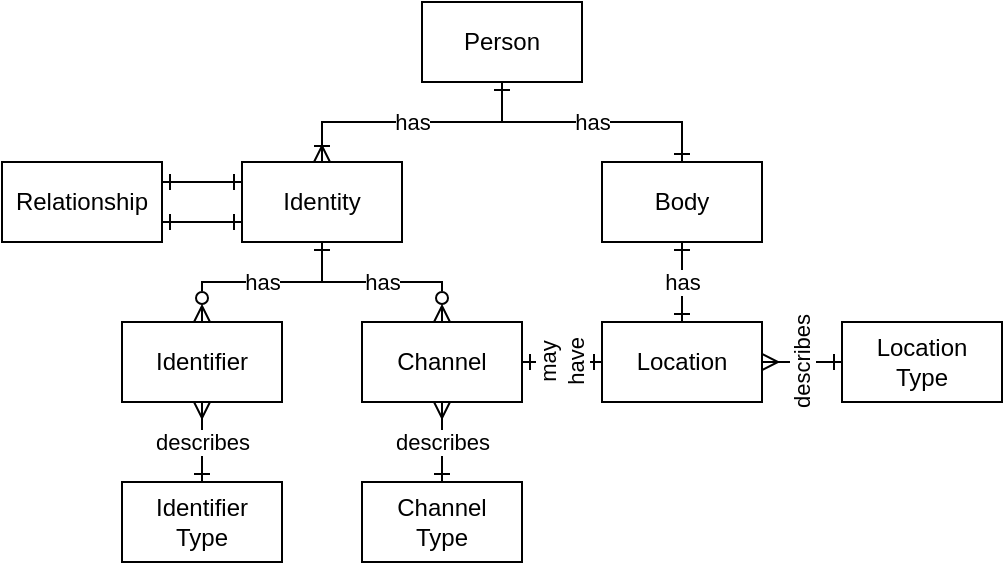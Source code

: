 <mxfile version="20.8.16" type="device" pages="5"><diagram name="Page-1" id="XCMbEUm_pJ1rbKt7KmCl"><mxGraphModel dx="989" dy="589" grid="1" gridSize="10" guides="1" tooltips="1" connect="1" arrows="1" fold="1" page="1" pageScale="1" pageWidth="850" pageHeight="1100" math="0" shadow="0"><root><mxCell id="0"/><mxCell id="1" parent="0"/><mxCell id="03L_p9KHlT7QKozFueEY-3" value="has" style="edgeStyle=orthogonalEdgeStyle;rounded=0;orthogonalLoop=1;jettySize=auto;html=1;entryX=0.5;entryY=0;entryDx=0;entryDy=0;endArrow=ERoneToMany;endFill=0;startArrow=ERone;startFill=0;exitX=0.5;exitY=1;exitDx=0;exitDy=0;" edge="1" parent="1" source="03L_p9KHlT7QKozFueEY-1" target="03L_p9KHlT7QKozFueEY-2"><mxGeometry relative="1" as="geometry"/></mxCell><mxCell id="03L_p9KHlT7QKozFueEY-10" value="has" style="edgeStyle=orthogonalEdgeStyle;rounded=0;orthogonalLoop=1;jettySize=auto;html=1;entryX=0.5;entryY=0;entryDx=0;entryDy=0;endArrow=ERone;endFill=0;startArrow=ERone;startFill=0;exitX=0.5;exitY=1;exitDx=0;exitDy=0;" edge="1" parent="1" source="03L_p9KHlT7QKozFueEY-1" target="03L_p9KHlT7QKozFueEY-5"><mxGeometry relative="1" as="geometry"/></mxCell><mxCell id="03L_p9KHlT7QKozFueEY-1" value="Person" style="rounded=0;whiteSpace=wrap;html=1;" vertex="1" parent="1"><mxGeometry x="290" y="160" width="80" height="40" as="geometry"/></mxCell><mxCell id="03L_p9KHlT7QKozFueEY-7" value="has" style="edgeStyle=orthogonalEdgeStyle;rounded=0;orthogonalLoop=1;jettySize=auto;html=1;exitX=0.5;exitY=1;exitDx=0;exitDy=0;endArrow=ERzeroToMany;endFill=0;startArrow=ERone;startFill=0;" edge="1" parent="1" source="03L_p9KHlT7QKozFueEY-2" target="03L_p9KHlT7QKozFueEY-6"><mxGeometry relative="1" as="geometry"/></mxCell><mxCell id="03L_p9KHlT7QKozFueEY-12" value="has" style="edgeStyle=orthogonalEdgeStyle;rounded=0;orthogonalLoop=1;jettySize=auto;html=1;entryX=0.5;entryY=0;entryDx=0;entryDy=0;endArrow=ERzeroToMany;endFill=0;startArrow=ERone;startFill=0;" edge="1" parent="1" source="03L_p9KHlT7QKozFueEY-2" target="03L_p9KHlT7QKozFueEY-11"><mxGeometry relative="1" as="geometry"/></mxCell><mxCell id="03L_p9KHlT7QKozFueEY-21" style="edgeStyle=orthogonalEdgeStyle;rounded=0;orthogonalLoop=1;jettySize=auto;html=1;startArrow=ERone;startFill=0;endArrow=ERone;endFill=0;exitX=0;exitY=0.75;exitDx=0;exitDy=0;entryX=1;entryY=0.75;entryDx=0;entryDy=0;" edge="1" parent="1" source="03L_p9KHlT7QKozFueEY-2" target="03L_p9KHlT7QKozFueEY-20"><mxGeometry relative="1" as="geometry"/></mxCell><mxCell id="03L_p9KHlT7QKozFueEY-2" value="Identity" style="rounded=0;whiteSpace=wrap;html=1;" vertex="1" parent="1"><mxGeometry x="200" y="240" width="80" height="40" as="geometry"/></mxCell><mxCell id="03L_p9KHlT7QKozFueEY-16" value="has" style="edgeStyle=orthogonalEdgeStyle;rounded=0;orthogonalLoop=1;jettySize=auto;html=1;exitX=0.5;exitY=1;exitDx=0;exitDy=0;entryX=0.5;entryY=0;entryDx=0;entryDy=0;endArrow=ERone;endFill=0;startArrow=ERone;startFill=0;" edge="1" parent="1" source="03L_p9KHlT7QKozFueEY-5" target="03L_p9KHlT7QKozFueEY-15"><mxGeometry relative="1" as="geometry"/></mxCell><mxCell id="03L_p9KHlT7QKozFueEY-5" value="Body" style="rounded=0;whiteSpace=wrap;html=1;" vertex="1" parent="1"><mxGeometry x="380" y="240" width="80" height="40" as="geometry"/></mxCell><mxCell id="03L_p9KHlT7QKozFueEY-6" value="Identifier" style="rounded=0;whiteSpace=wrap;html=1;" vertex="1" parent="1"><mxGeometry x="140" y="320" width="80" height="40" as="geometry"/></mxCell><mxCell id="03L_p9KHlT7QKozFueEY-9" value="describes" style="edgeStyle=orthogonalEdgeStyle;rounded=0;orthogonalLoop=1;jettySize=auto;html=1;entryX=0.5;entryY=1;entryDx=0;entryDy=0;endArrow=ERmany;endFill=0;startArrow=ERone;startFill=0;" edge="1" parent="1" source="03L_p9KHlT7QKozFueEY-8" target="03L_p9KHlT7QKozFueEY-6"><mxGeometry relative="1" as="geometry"><mxPoint as="offset"/></mxGeometry></mxCell><mxCell id="03L_p9KHlT7QKozFueEY-8" value="Identifier&lt;br&gt;Type" style="rounded=0;whiteSpace=wrap;html=1;" vertex="1" parent="1"><mxGeometry x="140" y="400" width="80" height="40" as="geometry"/></mxCell><mxCell id="03L_p9KHlT7QKozFueEY-11" value="Channel" style="rounded=0;whiteSpace=wrap;html=1;" vertex="1" parent="1"><mxGeometry x="260" y="320" width="80" height="40" as="geometry"/></mxCell><mxCell id="03L_p9KHlT7QKozFueEY-14" value="describes" style="edgeStyle=orthogonalEdgeStyle;rounded=0;orthogonalLoop=1;jettySize=auto;html=1;entryX=0.5;entryY=1;entryDx=0;entryDy=0;endArrow=ERmany;endFill=0;startArrow=ERone;startFill=0;" edge="1" parent="1" source="03L_p9KHlT7QKozFueEY-13" target="03L_p9KHlT7QKozFueEY-11"><mxGeometry relative="1" as="geometry"/></mxCell><mxCell id="03L_p9KHlT7QKozFueEY-13" value="Channel&lt;br&gt;Type" style="rounded=0;whiteSpace=wrap;html=1;" vertex="1" parent="1"><mxGeometry x="260" y="400" width="80" height="40" as="geometry"/></mxCell><mxCell id="03L_p9KHlT7QKozFueEY-17" value="may&lt;br&gt;have" style="edgeStyle=orthogonalEdgeStyle;rounded=0;orthogonalLoop=1;jettySize=auto;html=1;entryX=1;entryY=0.5;entryDx=0;entryDy=0;startArrow=ERone;startFill=0;endArrow=ERzeroToOne;endFill=0;horizontal=0;" edge="1" parent="1" source="03L_p9KHlT7QKozFueEY-15" target="03L_p9KHlT7QKozFueEY-11"><mxGeometry relative="1" as="geometry"/></mxCell><mxCell id="03L_p9KHlT7QKozFueEY-15" value="Location" style="rounded=0;whiteSpace=wrap;html=1;" vertex="1" parent="1"><mxGeometry x="380" y="320" width="80" height="40" as="geometry"/></mxCell><mxCell id="03L_p9KHlT7QKozFueEY-19" value="describes" style="edgeStyle=orthogonalEdgeStyle;rounded=0;orthogonalLoop=1;jettySize=auto;html=1;entryX=1;entryY=0.5;entryDx=0;entryDy=0;startArrow=ERone;startFill=0;endArrow=ERmany;endFill=0;horizontal=0;" edge="1" parent="1" source="03L_p9KHlT7QKozFueEY-18" target="03L_p9KHlT7QKozFueEY-15"><mxGeometry relative="1" as="geometry"/></mxCell><mxCell id="03L_p9KHlT7QKozFueEY-18" value="Location&lt;br&gt;Type" style="rounded=0;whiteSpace=wrap;html=1;" vertex="1" parent="1"><mxGeometry x="500" y="320" width="80" height="40" as="geometry"/></mxCell><mxCell id="03L_p9KHlT7QKozFueEY-22" style="edgeStyle=orthogonalEdgeStyle;rounded=0;orthogonalLoop=1;jettySize=auto;html=1;entryX=0;entryY=0.25;entryDx=0;entryDy=0;startArrow=ERone;startFill=0;endArrow=ERone;endFill=0;exitX=1;exitY=0.25;exitDx=0;exitDy=0;" edge="1" parent="1" source="03L_p9KHlT7QKozFueEY-20" target="03L_p9KHlT7QKozFueEY-2"><mxGeometry relative="1" as="geometry"/></mxCell><mxCell id="03L_p9KHlT7QKozFueEY-20" value="Relationship" style="rounded=0;whiteSpace=wrap;html=1;" vertex="1" parent="1"><mxGeometry x="80" y="240" width="80" height="40" as="geometry"/></mxCell></root></mxGraphModel></diagram><diagram id="prMwM1X04fC-lK1uAh0C" name="Page-2"><mxGraphModel dx="989" dy="589" grid="1" gridSize="10" guides="1" tooltips="1" connect="1" arrows="1" fold="1" page="1" pageScale="1" pageWidth="850" pageHeight="1100" math="0" shadow="0"><root><mxCell id="0"/><mxCell id="1" parent="0"/><mxCell id="7rQ_LcBG0LIeyrVJ90EX-1" value="to" style="edgeStyle=orthogonalEdgeStyle;rounded=0;orthogonalLoop=1;jettySize=auto;html=1;startArrow=ERone;startFill=0;endArrow=ERone;endFill=0;exitX=0.75;exitY=1;exitDx=0;exitDy=0;entryX=0.75;entryY=0;entryDx=0;entryDy=0;" edge="1" parent="1" source="7rQ_LcBG0LIeyrVJ90EX-2" target="7rQ_LcBG0LIeyrVJ90EX-4"><mxGeometry relative="1" as="geometry"/></mxCell><mxCell id="7rQ_LcBG0LIeyrVJ90EX-10" value="has" style="rounded=0;orthogonalLoop=1;jettySize=auto;html=1;entryX=1;entryY=0.5;entryDx=0;entryDy=0;startArrow=ERone;startFill=0;endArrow=ERoneToMany;endFill=0;exitX=0;exitY=0.5;exitDx=0;exitDy=0;" edge="1" parent="1" source="7rQ_LcBG0LIeyrVJ90EX-5" target="7rQ_LcBG0LIeyrVJ90EX-2"><mxGeometry relative="1" as="geometry"><mxPoint x="380" y="220" as="sourcePoint"/></mxGeometry></mxCell><mxCell id="7rQ_LcBG0LIeyrVJ90EX-22" value="for an" style="rounded=0;orthogonalLoop=1;jettySize=auto;html=1;entryX=0.5;entryY=1;entryDx=0;entryDy=0;startArrow=ERone;startFill=0;endArrow=ERmandOne;endFill=0;exitX=0.5;exitY=0;exitDx=0;exitDy=0;" edge="1" parent="1" source="7rQ_LcBG0LIeyrVJ90EX-18" target="7rQ_LcBG0LIeyrVJ90EX-20"><mxGeometry relative="1" as="geometry"><mxPoint x="200" y="300" as="sourcePoint"/></mxGeometry></mxCell><mxCell id="7rQ_LcBG0LIeyrVJ90EX-23" value="from" style="rounded=0;orthogonalLoop=1;jettySize=auto;html=1;exitX=0;exitY=0.75;exitDx=0;exitDy=0;entryX=1;entryY=0.75;entryDx=0;entryDy=0;startArrow=ERone;startFill=0;endArrow=ERoneToMany;endFill=0;" edge="1" parent="1" source="7rQ_LcBG0LIeyrVJ90EX-2" target="7rQ_LcBG0LIeyrVJ90EX-20"><mxGeometry relative="1" as="geometry"/></mxCell><mxCell id="7rQ_LcBG0LIeyrVJ90EX-43" style="edgeStyle=none;rounded=0;orthogonalLoop=1;jettySize=auto;html=1;entryX=0.5;entryY=1;entryDx=0;entryDy=0;labelBackgroundColor=none;startArrow=none;startFill=0;endArrow=ERoneToMany;endFill=0;" edge="1" parent="1" source="7rQ_LcBG0LIeyrVJ90EX-2" target="7rQ_LcBG0LIeyrVJ90EX-42"><mxGeometry relative="1" as="geometry"/></mxCell><mxCell id="7rQ_LcBG0LIeyrVJ90EX-2" value="Identity" style="rounded=0;whiteSpace=wrap;html=1;" vertex="1" parent="1"><mxGeometry x="320" y="240" width="80" height="40" as="geometry"/></mxCell><mxCell id="7rQ_LcBG0LIeyrVJ90EX-3" value="from" style="edgeStyle=orthogonalEdgeStyle;rounded=0;orthogonalLoop=1;jettySize=auto;html=1;entryX=0.25;entryY=1;entryDx=0;entryDy=0;startArrow=ERone;startFill=0;endArrow=ERone;endFill=0;exitX=0.25;exitY=0;exitDx=0;exitDy=0;" edge="1" parent="1" source="7rQ_LcBG0LIeyrVJ90EX-4" target="7rQ_LcBG0LIeyrVJ90EX-2"><mxGeometry relative="1" as="geometry"/></mxCell><mxCell id="7rQ_LcBG0LIeyrVJ90EX-31" value="&lt;p style=&quot;line-height: 80%;&quot;&gt;within&lt;br&gt;contact of&lt;/p&gt;" style="edgeStyle=none;rounded=0;orthogonalLoop=1;jettySize=auto;html=1;entryX=0;entryY=0.5;entryDx=0;entryDy=0;startArrow=ERone;startFill=0;endArrow=ERone;endFill=0;horizontal=0;labelBackgroundColor=none;" edge="1" parent="1" source="7rQ_LcBG0LIeyrVJ90EX-4" target="7rQ_LcBG0LIeyrVJ90EX-6"><mxGeometry relative="1" as="geometry"/></mxCell><mxCell id="7rQ_LcBG0LIeyrVJ90EX-4" value="Relationship" style="rounded=0;whiteSpace=wrap;html=1;" vertex="1" parent="1"><mxGeometry x="320" y="320" width="80" height="40" as="geometry"/></mxCell><mxCell id="7rQ_LcBG0LIeyrVJ90EX-11" value="within" style="edgeStyle=orthogonalEdgeStyle;rounded=0;orthogonalLoop=1;jettySize=auto;html=1;entryX=0.5;entryY=0;entryDx=0;entryDy=0;startArrow=ERone;startFill=0;endArrow=ERoneToMany;endFill=0;" edge="1" parent="1" source="7rQ_LcBG0LIeyrVJ90EX-5" target="7rQ_LcBG0LIeyrVJ90EX-6"><mxGeometry relative="1" as="geometry"/></mxCell><mxCell id="7rQ_LcBG0LIeyrVJ90EX-5" value="Role" style="rounded=0;whiteSpace=wrap;html=1;" vertex="1" parent="1"><mxGeometry x="440" y="240" width="80" height="40" as="geometry"/></mxCell><mxCell id="7rQ_LcBG0LIeyrVJ90EX-30" value="nestable" style="edgeStyle=none;rounded=0;orthogonalLoop=1;jettySize=auto;html=1;startArrow=ERone;startFill=0;endArrow=ERzeroToMany;endFill=0;exitX=1;exitY=0.25;exitDx=0;exitDy=0;entryX=0.75;entryY=0;entryDx=0;entryDy=0;" edge="1" parent="1" source="7rQ_LcBG0LIeyrVJ90EX-6" target="7rQ_LcBG0LIeyrVJ90EX-6"><mxGeometry relative="1" as="geometry"><mxPoint x="580" y="340" as="targetPoint"/><Array as="points"><mxPoint x="540" y="330"/><mxPoint x="540" y="300"/><mxPoint x="500" y="300"/></Array></mxGeometry></mxCell><mxCell id="7rQ_LcBG0LIeyrVJ90EX-40" style="edgeStyle=none;rounded=0;orthogonalLoop=1;jettySize=auto;html=1;entryX=0.5;entryY=0;entryDx=0;entryDy=0;labelBackgroundColor=none;startArrow=ERmandOne;startFill=0;endArrow=ERoneToMany;endFill=0;" edge="1" parent="1" source="7rQ_LcBG0LIeyrVJ90EX-6" target="7rQ_LcBG0LIeyrVJ90EX-39"><mxGeometry relative="1" as="geometry"/></mxCell><mxCell id="7rQ_LcBG0LIeyrVJ90EX-6" value="Group" style="rounded=0;whiteSpace=wrap;html=1;" vertex="1" parent="1"><mxGeometry x="440" y="320" width="80" height="40" as="geometry"/></mxCell><mxCell id="7rQ_LcBG0LIeyrVJ90EX-15" style="edgeStyle=orthogonalEdgeStyle;rounded=0;orthogonalLoop=1;jettySize=auto;html=1;entryX=0.75;entryY=0;entryDx=0;entryDy=0;startArrow=ERone;startFill=0;endArrow=ERoneToMany;endFill=0;exitX=0.5;exitY=1;exitDx=0;exitDy=0;" edge="1" parent="1" source="7rQ_LcBG0LIeyrVJ90EX-7" target="7rQ_LcBG0LIeyrVJ90EX-16"><mxGeometry relative="1" as="geometry"/></mxCell><mxCell id="7rQ_LcBG0LIeyrVJ90EX-7" value="Responsibilities" style="rounded=0;whiteSpace=wrap;html=1;" vertex="1" parent="1"><mxGeometry x="440" width="80" height="40" as="geometry"/></mxCell><mxCell id="7rQ_LcBG0LIeyrVJ90EX-14" style="edgeStyle=orthogonalEdgeStyle;rounded=0;orthogonalLoop=1;jettySize=auto;html=1;exitX=0.5;exitY=1;exitDx=0;exitDy=0;entryX=0.25;entryY=0;entryDx=0;entryDy=0;startArrow=ERone;startFill=0;endArrow=ERoneToMany;endFill=0;" edge="1" parent="1" source="7rQ_LcBG0LIeyrVJ90EX-8" target="7rQ_LcBG0LIeyrVJ90EX-16"><mxGeometry relative="1" as="geometry"/></mxCell><mxCell id="7rQ_LcBG0LIeyrVJ90EX-8" value="Permissions" style="rounded=0;whiteSpace=wrap;html=1;" vertex="1" parent="1"><mxGeometry x="200" width="80" height="40" as="geometry"/></mxCell><mxCell id="7rQ_LcBG0LIeyrVJ90EX-17" value="of type" style="edgeStyle=orthogonalEdgeStyle;rounded=0;orthogonalLoop=1;jettySize=auto;html=1;entryX=0.5;entryY=0;entryDx=0;entryDy=0;startArrow=ERone;startFill=0;endArrow=ERoneToMany;endFill=0;exitX=1;exitY=0.5;exitDx=0;exitDy=0;" edge="1" parent="1" source="7rQ_LcBG0LIeyrVJ90EX-16" target="7rQ_LcBG0LIeyrVJ90EX-5"><mxGeometry x="-0.636" relative="1" as="geometry"><mxPoint as="offset"/></mxGeometry></mxCell><mxCell id="7rQ_LcBG0LIeyrVJ90EX-16" value="Role&lt;br&gt;Type" style="rounded=0;whiteSpace=wrap;html=1;" vertex="1" parent="1"><mxGeometry x="320" y="80" width="80" height="40" as="geometry"/></mxCell><mxCell id="7rQ_LcBG0LIeyrVJ90EX-18" value="Application" style="rounded=0;whiteSpace=wrap;html=1;" vertex="1" parent="1"><mxGeometry x="200" y="320" width="80" height="40" as="geometry"/></mxCell><mxCell id="7rQ_LcBG0LIeyrVJ90EX-24" value="to" style="rounded=0;orthogonalLoop=1;jettySize=auto;html=1;exitX=1;exitY=0.25;exitDx=0;exitDy=0;entryX=0;entryY=0.25;entryDx=0;entryDy=0;startArrow=ERone;startFill=0;endArrow=ERoneToMany;endFill=0;" edge="1" parent="1" source="7rQ_LcBG0LIeyrVJ90EX-20" target="7rQ_LcBG0LIeyrVJ90EX-2"><mxGeometry x="-0.006" relative="1" as="geometry"><mxPoint as="offset"/></mxGeometry></mxCell><mxCell id="7rQ_LcBG0LIeyrVJ90EX-26" value="for a" style="edgeStyle=none;rounded=0;orthogonalLoop=1;jettySize=auto;html=1;entryX=0;entryY=0.5;entryDx=0;entryDy=0;startArrow=ERone;startFill=0;endArrow=ERoneToMany;endFill=0;exitX=0.5;exitY=0;exitDx=0;exitDy=0;horizontal=0;" edge="1" parent="1" source="7rQ_LcBG0LIeyrVJ90EX-20" target="7rQ_LcBG0LIeyrVJ90EX-16"><mxGeometry x="0.143" relative="1" as="geometry"><Array as="points"><mxPoint x="240" y="100"/></Array><mxPoint as="offset"/></mxGeometry></mxCell><mxCell id="7rQ_LcBG0LIeyrVJ90EX-20" value="Invitation" style="rounded=0;whiteSpace=wrap;html=1;" vertex="1" parent="1"><mxGeometry x="200" y="240" width="80" height="40" as="geometry"/></mxCell><mxCell id="7rQ_LcBG0LIeyrVJ90EX-25" value="of an" style="edgeStyle=none;rounded=0;orthogonalLoop=1;jettySize=auto;html=1;exitX=1;exitY=0.5;exitDx=0;exitDy=0;entryX=0;entryY=0.5;entryDx=0;entryDy=0;startArrow=ERone;startFill=0;endArrow=ERmandOne;endFill=0;horizontal=0;" edge="1" parent="1" source="7rQ_LcBG0LIeyrVJ90EX-21" target="7rQ_LcBG0LIeyrVJ90EX-20"><mxGeometry relative="1" as="geometry"/></mxCell><mxCell id="7rQ_LcBG0LIeyrVJ90EX-21" value="Acceptance" style="rounded=0;whiteSpace=wrap;html=1;" vertex="1" parent="1"><mxGeometry x="80" y="240" width="80" height="40" as="geometry"/></mxCell><mxCell id="7rQ_LcBG0LIeyrVJ90EX-33" value="Collective&lt;br&gt;Attributes" style="rounded=1;whiteSpace=wrap;html=1;" vertex="1" parent="1"><mxGeometry x="680" y="80" width="80" height="40" as="geometry"/></mxCell><mxCell id="7rQ_LcBG0LIeyrVJ90EX-34" value="Relational&lt;br&gt;Attributes" style="rounded=1;whiteSpace=wrap;html=1;" vertex="1" parent="1"><mxGeometry x="680" y="160" width="80" height="40" as="geometry"/></mxCell><mxCell id="7rQ_LcBG0LIeyrVJ90EX-35" value="Individual&lt;br&gt;Attributes" style="rounded=1;whiteSpace=wrap;html=1;" vertex="1" parent="1"><mxGeometry x="680" y="240" width="80" height="40" as="geometry"/></mxCell><mxCell id="7rQ_LcBG0LIeyrVJ90EX-36" value="Personal&lt;br&gt;Attributes" style="rounded=1;whiteSpace=wrap;html=1;" vertex="1" parent="1"><mxGeometry x="680" y="320" width="80" height="40" as="geometry"/></mxCell><mxCell id="7rQ_LcBG0LIeyrVJ90EX-38" style="edgeStyle=none;rounded=0;orthogonalLoop=1;jettySize=auto;html=1;entryX=1;entryY=0.5;entryDx=0;entryDy=0;labelBackgroundColor=none;startArrow=ERmandOne;startFill=0;endArrow=ERzeroToMany;endFill=0;" edge="1" parent="1" source="7rQ_LcBG0LIeyrVJ90EX-37" target="7rQ_LcBG0LIeyrVJ90EX-6"><mxGeometry relative="1" as="geometry"/></mxCell><mxCell id="7rQ_LcBG0LIeyrVJ90EX-37" value="Group&lt;br&gt;Type" style="rounded=0;whiteSpace=wrap;html=1;" vertex="1" parent="1"><mxGeometry x="560" y="320" width="80" height="40" as="geometry"/></mxCell><mxCell id="7rQ_LcBG0LIeyrVJ90EX-39" value="Identifier" style="rounded=0;whiteSpace=wrap;html=1;" vertex="1" parent="1"><mxGeometry x="440" y="400" width="80" height="40" as="geometry"/></mxCell><mxCell id="7rQ_LcBG0LIeyrVJ90EX-44" style="edgeStyle=none;rounded=0;orthogonalLoop=1;jettySize=auto;html=1;entryX=0;entryY=0.5;entryDx=0;entryDy=0;labelBackgroundColor=none;startArrow=none;startFill=0;endArrow=ERoneToMany;endFill=0;" edge="1" parent="1" source="7rQ_LcBG0LIeyrVJ90EX-41" target="7rQ_LcBG0LIeyrVJ90EX-39"><mxGeometry relative="1" as="geometry"/></mxCell><mxCell id="7rQ_LcBG0LIeyrVJ90EX-41" value="Identifier&lt;br&gt;Type" style="rounded=0;whiteSpace=wrap;html=1;" vertex="1" parent="1"><mxGeometry x="320" y="400" width="80" height="40" as="geometry"/></mxCell><mxCell id="7rQ_LcBG0LIeyrVJ90EX-42" value="Identifier" style="rounded=0;whiteSpace=wrap;html=1;" vertex="1" parent="1"><mxGeometry x="320" y="160" width="80" height="40" as="geometry"/></mxCell></root></mxGraphModel></diagram><diagram id="OLsxvCg9rc2OG2d387Og" name="Page-3"><mxGraphModel dx="1434" dy="854" grid="1" gridSize="10" guides="1" tooltips="1" connect="1" arrows="1" fold="1" page="1" pageScale="1" pageWidth="850" pageHeight="1100" math="0" shadow="0"><root><mxCell id="0"/><mxCell id="1" parent="0"/><mxCell id="VP9WNFBk53ZQuNI0ML8H-13" style="edgeStyle=none;rounded=0;orthogonalLoop=1;jettySize=auto;html=1;entryX=1;entryY=0.5;entryDx=0;entryDy=0;labelBackgroundColor=none;startArrow=ERone;startFill=0;endArrow=ERmany;endFill=0;" edge="1" parent="1" source="VP9WNFBk53ZQuNI0ML8H-1" target="VP9WNFBk53ZQuNI0ML8H-2"><mxGeometry relative="1" as="geometry"/></mxCell><mxCell id="VP9WNFBk53ZQuNI0ML8H-1" value="Event Type" style="rounded=0;whiteSpace=wrap;html=1;" vertex="1" parent="1"><mxGeometry x="440" y="240" width="80" height="40" as="geometry"/></mxCell><mxCell id="VP9WNFBk53ZQuNI0ML8H-2" value="Event" style="rounded=0;whiteSpace=wrap;html=1;" vertex="1" parent="1"><mxGeometry x="320" y="240" width="80" height="40" as="geometry"/></mxCell><mxCell id="VP9WNFBk53ZQuNI0ML8H-3" value="Period" style="rounded=0;whiteSpace=wrap;html=1;" vertex="1" parent="1"><mxGeometry x="200" y="400" width="80" height="40" as="geometry"/></mxCell><mxCell id="VP9WNFBk53ZQuNI0ML8H-15" style="edgeStyle=none;rounded=0;orthogonalLoop=1;jettySize=auto;html=1;entryX=0.5;entryY=0;entryDx=0;entryDy=0;labelBackgroundColor=none;startArrow=ERone;startFill=0;endArrow=ERmany;endFill=0;" edge="1" parent="1" source="VP9WNFBk53ZQuNI0ML8H-4" target="VP9WNFBk53ZQuNI0ML8H-7"><mxGeometry relative="1" as="geometry"><mxPoint x="360" y="400" as="targetPoint"/></mxGeometry></mxCell><mxCell id="VP9WNFBk53ZQuNI0ML8H-4" value="Schedule" style="rounded=0;whiteSpace=wrap;html=1;" vertex="1" parent="1"><mxGeometry x="320" y="320" width="80" height="40" as="geometry"/></mxCell><mxCell id="VP9WNFBk53ZQuNI0ML8H-7" value="Date Range" style="rounded=0;whiteSpace=wrap;html=1;" vertex="1" parent="1"><mxGeometry x="320" y="400" width="80" height="40" as="geometry"/></mxCell><mxCell id="VP9WNFBk53ZQuNI0ML8H-24" style="edgeStyle=none;rounded=0;orthogonalLoop=1;jettySize=auto;html=1;entryX=0.5;entryY=1;entryDx=0;entryDy=0;labelBackgroundColor=none;startArrow=ERone;startFill=0;endArrow=ERmany;endFill=0;" edge="1" parent="1" source="VP9WNFBk53ZQuNI0ML8H-8" target="VP9WNFBk53ZQuNI0ML8H-23"><mxGeometry relative="1" as="geometry"/></mxCell><mxCell id="VP9WNFBk53ZQuNI0ML8H-8" value="Resource" style="rounded=0;whiteSpace=wrap;html=1;" vertex="1" parent="1"><mxGeometry x="440" y="400" width="80" height="40" as="geometry"/></mxCell><mxCell id="VP9WNFBk53ZQuNI0ML8H-19" style="edgeStyle=none;rounded=0;orthogonalLoop=1;jettySize=auto;html=1;exitX=0.5;exitY=0;exitDx=0;exitDy=0;entryX=0.5;entryY=1;entryDx=0;entryDy=0;labelBackgroundColor=none;startArrow=ERone;startFill=0;endArrow=ERmany;endFill=0;" edge="1" parent="1" source="VP9WNFBk53ZQuNI0ML8H-9" target="VP9WNFBk53ZQuNI0ML8H-8"><mxGeometry relative="1" as="geometry"/></mxCell><mxCell id="VP9WNFBk53ZQuNI0ML8H-9" value="Resource&lt;br&gt;Type" style="rounded=0;whiteSpace=wrap;html=1;" vertex="1" parent="1"><mxGeometry x="440" y="480" width="80" height="40" as="geometry"/></mxCell><mxCell id="VP9WNFBk53ZQuNI0ML8H-10" value="Prerequisite" style="rounded=0;whiteSpace=wrap;html=1;" vertex="1" parent="1"><mxGeometry x="560" y="480" width="80" height="40" as="geometry"/></mxCell><mxCell id="VP9WNFBk53ZQuNI0ML8H-11" value="Assignment" style="rounded=0;whiteSpace=wrap;html=1;" vertex="1" parent="1"><mxGeometry x="560" y="400" width="80" height="40" as="geometry"/></mxCell><mxCell id="VP9WNFBk53ZQuNI0ML8H-21" style="edgeStyle=none;rounded=0;orthogonalLoop=1;jettySize=auto;html=1;entryX=0.5;entryY=1;entryDx=0;entryDy=0;labelBackgroundColor=none;startArrow=ERone;startFill=0;endArrow=ERmany;endFill=0;" edge="1" parent="1" source="VP9WNFBk53ZQuNI0ML8H-14" target="VP9WNFBk53ZQuNI0ML8H-3"><mxGeometry relative="1" as="geometry"/></mxCell><mxCell id="VP9WNFBk53ZQuNI0ML8H-14" value="Period Type" style="rounded=0;whiteSpace=wrap;html=1;" vertex="1" parent="1"><mxGeometry x="200" y="480" width="80" height="40" as="geometry"/></mxCell><mxCell id="VP9WNFBk53ZQuNI0ML8H-18" style="edgeStyle=none;rounded=0;orthogonalLoop=1;jettySize=auto;html=1;labelBackgroundColor=none;startArrow=ERone;startFill=0;endArrow=ERmany;endFill=0;" edge="1" parent="1" source="VP9WNFBk53ZQuNI0ML8H-17" target="VP9WNFBk53ZQuNI0ML8H-7"><mxGeometry relative="1" as="geometry"/></mxCell><mxCell id="VP9WNFBk53ZQuNI0ML8H-17" value="Date Range Type (Within, Without, etc.)" style="rounded=0;whiteSpace=wrap;html=1;" vertex="1" parent="1"><mxGeometry x="320" y="480" width="80" height="40" as="geometry"/></mxCell><mxCell id="VP9WNFBk53ZQuNI0ML8H-23" value="Resource Pool" style="rounded=0;whiteSpace=wrap;html=1;" vertex="1" parent="1"><mxGeometry x="440" y="320" width="80" height="40" as="geometry"/></mxCell></root></mxGraphModel></diagram><diagram id="YVqqm1IiSTL-_hyyXQEC" name="Page-4"><mxGraphModel dx="1434" dy="854" grid="1" gridSize="10" guides="1" tooltips="1" connect="1" arrows="1" fold="1" page="1" pageScale="1" pageWidth="850" pageHeight="1100" math="0" shadow="0"><root><mxCell id="0"/><mxCell id="1" parent="0"/><mxCell id="v8Btu7sqMZvUgVxEoLtb-1" value="Enrolment" style="rounded=0;whiteSpace=wrap;html=1;" vertex="1" parent="1"><mxGeometry x="240" y="200" width="80" height="40" as="geometry"/></mxCell><mxCell id="v8Btu7sqMZvUgVxEoLtb-6" style="edgeStyle=none;rounded=0;orthogonalLoop=1;jettySize=auto;html=1;entryX=0;entryY=0.5;entryDx=0;entryDy=0;labelBackgroundColor=none;startArrow=ERone;startFill=0;endArrow=ERmany;endFill=0;" edge="1" parent="1" source="v8Btu7sqMZvUgVxEoLtb-2" target="v8Btu7sqMZvUgVxEoLtb-4"><mxGeometry relative="1" as="geometry"><Array as="points"><mxPoint x="400" y="300"/></Array></mxGeometry></mxCell><mxCell id="v8Btu7sqMZvUgVxEoLtb-2" value="Attendance" style="rounded=0;whiteSpace=wrap;html=1;" vertex="1" parent="1"><mxGeometry x="360" y="200" width="80" height="40" as="geometry"/></mxCell><mxCell id="v8Btu7sqMZvUgVxEoLtb-5" style="edgeStyle=none;rounded=0;orthogonalLoop=1;jettySize=auto;html=1;entryX=1;entryY=0.5;entryDx=0;entryDy=0;labelBackgroundColor=none;startArrow=ERone;startFill=0;endArrow=ERmany;endFill=0;" edge="1" parent="1" source="v8Btu7sqMZvUgVxEoLtb-3" target="v8Btu7sqMZvUgVxEoLtb-2"><mxGeometry relative="1" as="geometry"/></mxCell><mxCell id="v8Btu7sqMZvUgVxEoLtb-3" value="&lt;p style=&quot;line-height: 80%;&quot;&gt;Attendance Type&lt;br&gt;(Attended/&lt;br&gt;Abstained)&lt;br&gt;&lt;/p&gt;" style="rounded=0;whiteSpace=wrap;html=1;" vertex="1" parent="1"><mxGeometry x="480" y="200" width="80" height="40" as="geometry"/></mxCell><mxCell id="v8Btu7sqMZvUgVxEoLtb-4" value="Attendance Note" style="rounded=0;whiteSpace=wrap;html=1;" vertex="1" parent="1"><mxGeometry x="480" y="280" width="80" height="40" as="geometry"/></mxCell><mxCell id="v8Btu7sqMZvUgVxEoLtb-9" style="edgeStyle=none;rounded=0;orthogonalLoop=1;jettySize=auto;html=1;entryX=0;entryY=0.5;entryDx=0;entryDy=0;labelBackgroundColor=none;startArrow=ERone;startFill=0;endArrow=ERmany;endFill=0;" edge="1" parent="1" source="v8Btu7sqMZvUgVxEoLtb-7" target="v8Btu7sqMZvUgVxEoLtb-8"><mxGeometry relative="1" as="geometry"/></mxCell><mxCell id="v8Btu7sqMZvUgVxEoLtb-7" value="Event" style="rounded=0;whiteSpace=wrap;html=1;" vertex="1" parent="1"><mxGeometry x="240" y="120" width="80" height="40" as="geometry"/></mxCell><mxCell id="v8Btu7sqMZvUgVxEoLtb-8" value="Event Instance" style="rounded=0;whiteSpace=wrap;html=1;" vertex="1" parent="1"><mxGeometry x="360" y="120" width="80" height="40" as="geometry"/></mxCell></root></mxGraphModel></diagram><diagram id="aZFDCPyzqFN4hDTBvtHj" name="Page-5"><mxGraphModel dx="1050" dy="638" grid="1" gridSize="10" guides="1" tooltips="1" connect="1" arrows="1" fold="1" page="1" pageScale="1" pageWidth="850" pageHeight="1100" math="0" shadow="0"><root><mxCell id="0"/><mxCell id="1" parent="0"/><mxCell id="JN6nskSucZIqyQaOVjiE-3" style="edgeStyle=none;rounded=0;orthogonalLoop=1;jettySize=auto;html=1;entryX=0.5;entryY=1;entryDx=0;entryDy=0;labelBackgroundColor=none;startArrow=ERone;startFill=0;endArrow=ERmandOne;endFill=0;" edge="1" parent="1" source="JN6nskSucZIqyQaOVjiE-1" target="JN6nskSucZIqyQaOVjiE-2"><mxGeometry relative="1" as="geometry"/></mxCell><mxCell id="JN6nskSucZIqyQaOVjiE-1" value="Pedagogical / Education Profile" style="rounded=0;whiteSpace=wrap;html=1;" vertex="1" parent="1"><mxGeometry x="160" y="80" width="80" height="40" as="geometry"/></mxCell><mxCell id="JN6nskSucZIqyQaOVjiE-2" value="Identity" style="rounded=0;whiteSpace=wrap;html=1;" vertex="1" parent="1"><mxGeometry x="160" width="80" height="40" as="geometry"/></mxCell><mxCell id="JN6nskSucZIqyQaOVjiE-4" value="Profile" style="rounded=0;whiteSpace=wrap;html=1;" vertex="1" parent="1"><mxGeometry x="160" y="170" width="80" height="40" as="geometry"/></mxCell></root></mxGraphModel></diagram></mxfile>